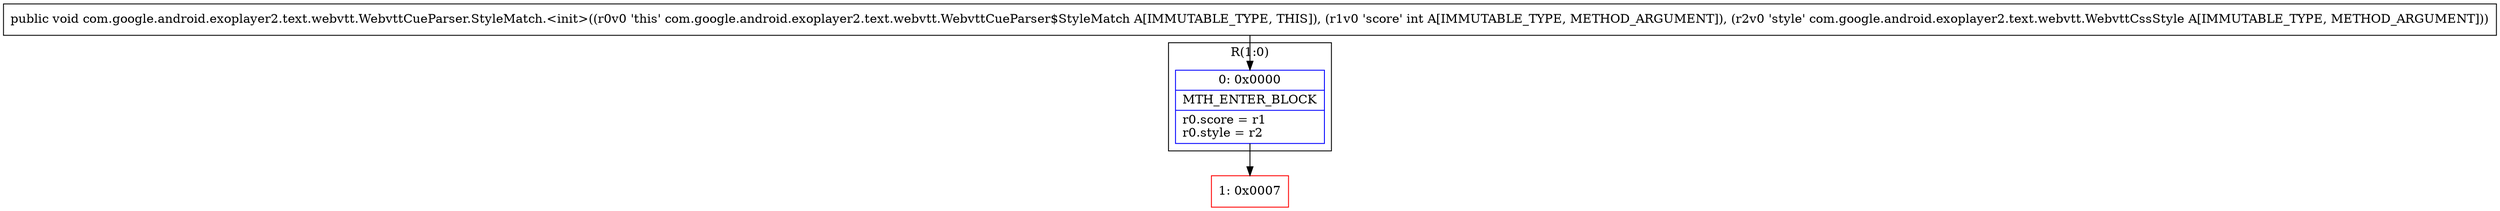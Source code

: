 digraph "CFG forcom.google.android.exoplayer2.text.webvtt.WebvttCueParser.StyleMatch.\<init\>(ILcom\/google\/android\/exoplayer2\/text\/webvtt\/WebvttCssStyle;)V" {
subgraph cluster_Region_1592773231 {
label = "R(1:0)";
node [shape=record,color=blue];
Node_0 [shape=record,label="{0\:\ 0x0000|MTH_ENTER_BLOCK\l|r0.score = r1\lr0.style = r2\l}"];
}
Node_1 [shape=record,color=red,label="{1\:\ 0x0007}"];
MethodNode[shape=record,label="{public void com.google.android.exoplayer2.text.webvtt.WebvttCueParser.StyleMatch.\<init\>((r0v0 'this' com.google.android.exoplayer2.text.webvtt.WebvttCueParser$StyleMatch A[IMMUTABLE_TYPE, THIS]), (r1v0 'score' int A[IMMUTABLE_TYPE, METHOD_ARGUMENT]), (r2v0 'style' com.google.android.exoplayer2.text.webvtt.WebvttCssStyle A[IMMUTABLE_TYPE, METHOD_ARGUMENT])) }"];
MethodNode -> Node_0;
Node_0 -> Node_1;
}

